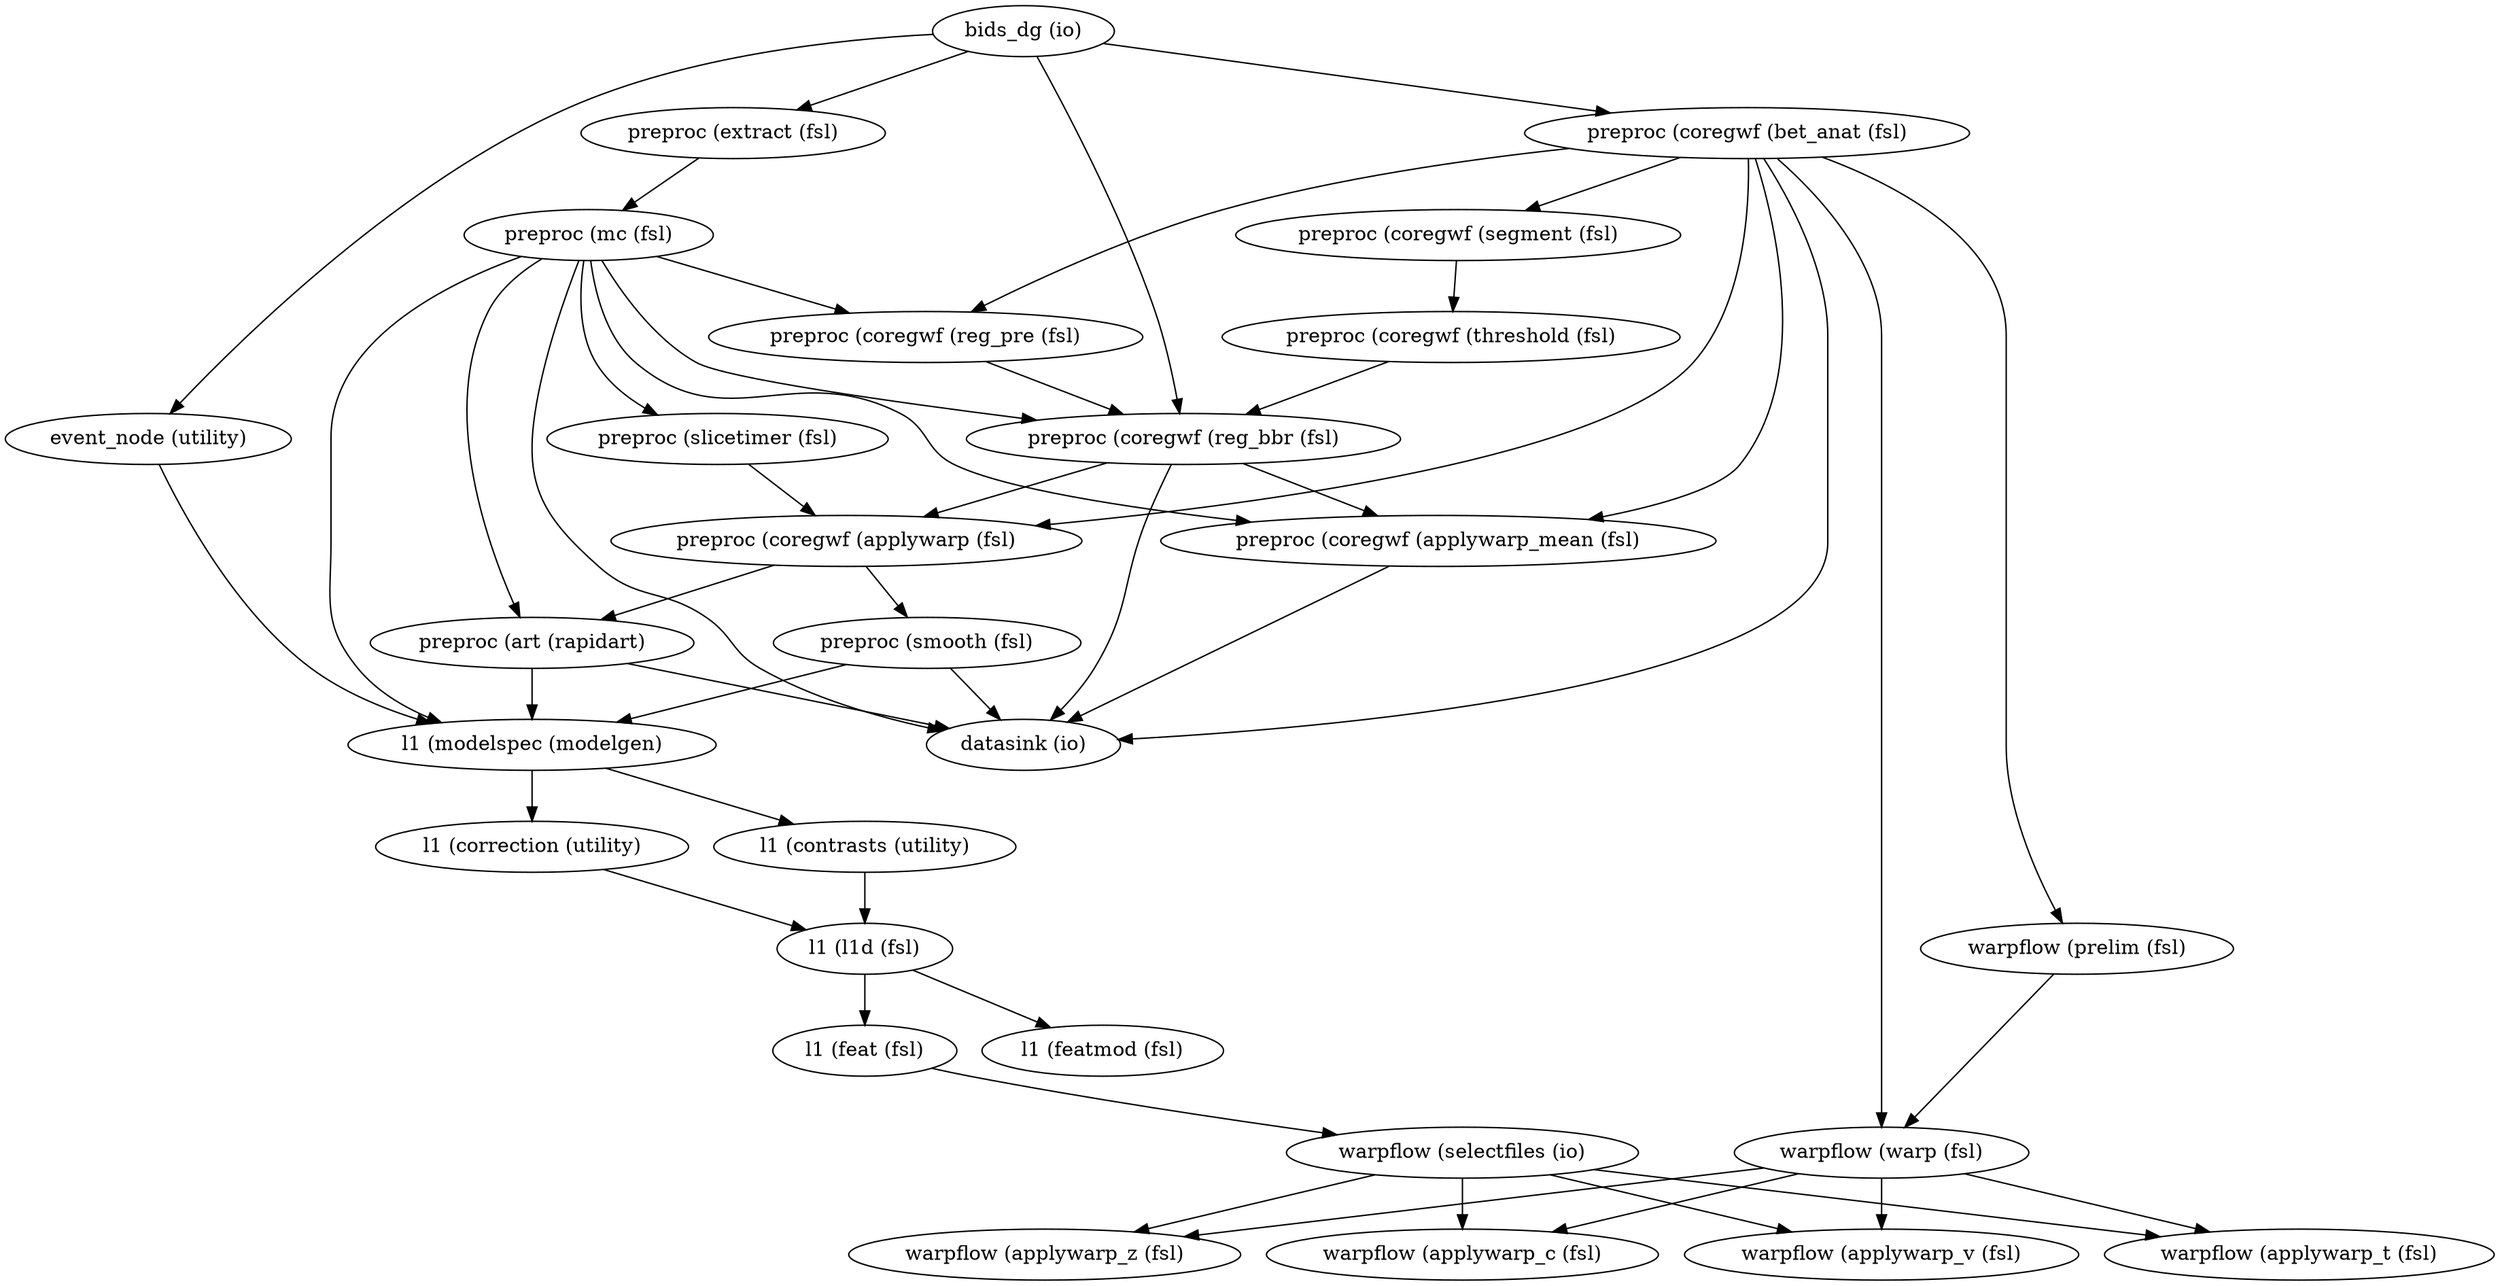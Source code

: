 strict digraph  {
"bids_dg (io)";
"event_node (utility)";
"preproc (extract (fsl)";
"preproc (coregwf (bet_anat (fsl)";
"preproc (coregwf (reg_bbr (fsl)";
"l1 (modelspec (modelgen)";
"preproc (mc (fsl)";
"datasink (io)";
"preproc (coregwf (reg_pre (fsl)";
"preproc (coregwf (applywarp (fsl)";
"preproc (coregwf (applywarp_mean (fsl)";
"preproc (coregwf (segment (fsl)";
"warpflow (warp (fsl)";
"warpflow (prelim (fsl)";
"preproc (slicetimer (fsl)";
"preproc (art (rapidart)";
"preproc (smooth (fsl)";
"preproc (coregwf (threshold (fsl)";
"l1 (correction (utility)";
"l1 (contrasts (utility)";
"l1 (feat (fsl)";
"warpflow (selectfiles (io)";
"l1 (l1d (fsl)";
"l1 (featmod (fsl)";
"warpflow (applywarp_t (fsl)";
"warpflow (applywarp_z (fsl)";
"warpflow (applywarp_c (fsl)";
"warpflow (applywarp_v (fsl)";
"bids_dg (io)" -> "event_node (utility)";
"bids_dg (io)" -> "preproc (extract (fsl)";
"bids_dg (io)" -> "preproc (coregwf (bet_anat (fsl)";
"bids_dg (io)" -> "preproc (coregwf (reg_bbr (fsl)";
"event_node (utility)" -> "l1 (modelspec (modelgen)";
"preproc (extract (fsl)" -> "preproc (mc (fsl)";
"preproc (coregwf (bet_anat (fsl)" -> "datasink (io)";
"preproc (coregwf (bet_anat (fsl)" -> "preproc (coregwf (reg_pre (fsl)";
"preproc (coregwf (bet_anat (fsl)" -> "preproc (coregwf (applywarp (fsl)";
"preproc (coregwf (bet_anat (fsl)" -> "preproc (coregwf (applywarp_mean (fsl)";
"preproc (coregwf (bet_anat (fsl)" -> "preproc (coregwf (segment (fsl)";
"preproc (coregwf (bet_anat (fsl)" -> "warpflow (warp (fsl)";
"preproc (coregwf (bet_anat (fsl)" -> "warpflow (prelim (fsl)";
"preproc (coregwf (reg_bbr (fsl)" -> "datasink (io)";
"preproc (coregwf (reg_bbr (fsl)" -> "preproc (coregwf (applywarp (fsl)";
"preproc (coregwf (reg_bbr (fsl)" -> "preproc (coregwf (applywarp_mean (fsl)";
"l1 (modelspec (modelgen)" -> "l1 (correction (utility)";
"l1 (modelspec (modelgen)" -> "l1 (contrasts (utility)";
"preproc (mc (fsl)" -> "datasink (io)";
"preproc (mc (fsl)" -> "preproc (slicetimer (fsl)";
"preproc (mc (fsl)" -> "preproc (art (rapidart)";
"preproc (mc (fsl)" -> "preproc (coregwf (reg_pre (fsl)";
"preproc (mc (fsl)" -> "preproc (coregwf (applywarp_mean (fsl)";
"preproc (mc (fsl)" -> "preproc (coregwf (reg_bbr (fsl)";
"preproc (mc (fsl)" -> "l1 (modelspec (modelgen)";
"preproc (coregwf (reg_pre (fsl)" -> "preproc (coregwf (reg_bbr (fsl)";
"preproc (coregwf (applywarp (fsl)" -> "preproc (art (rapidart)";
"preproc (coregwf (applywarp (fsl)" -> "preproc (smooth (fsl)";
"preproc (coregwf (applywarp_mean (fsl)" -> "datasink (io)";
"preproc (coregwf (segment (fsl)" -> "preproc (coregwf (threshold (fsl)";
"warpflow (warp (fsl)" -> "warpflow (applywarp_t (fsl)";
"warpflow (warp (fsl)" -> "warpflow (applywarp_z (fsl)";
"warpflow (warp (fsl)" -> "warpflow (applywarp_c (fsl)";
"warpflow (warp (fsl)" -> "warpflow (applywarp_v (fsl)";
"warpflow (prelim (fsl)" -> "warpflow (warp (fsl)";
"preproc (slicetimer (fsl)" -> "preproc (coregwf (applywarp (fsl)";
"preproc (art (rapidart)" -> "datasink (io)";
"preproc (art (rapidart)" -> "l1 (modelspec (modelgen)";
"preproc (smooth (fsl)" -> "datasink (io)";
"preproc (smooth (fsl)" -> "l1 (modelspec (modelgen)";
"preproc (coregwf (threshold (fsl)" -> "preproc (coregwf (reg_bbr (fsl)";
"l1 (correction (utility)" -> "l1 (l1d (fsl)";
"l1 (contrasts (utility)" -> "l1 (l1d (fsl)";
"l1 (feat (fsl)" -> "warpflow (selectfiles (io)";
"warpflow (selectfiles (io)" -> "warpflow (applywarp_t (fsl)";
"warpflow (selectfiles (io)" -> "warpflow (applywarp_z (fsl)";
"warpflow (selectfiles (io)" -> "warpflow (applywarp_c (fsl)";
"warpflow (selectfiles (io)" -> "warpflow (applywarp_v (fsl)";
"l1 (l1d (fsl)" -> "l1 (featmod (fsl)";
"l1 (l1d (fsl)" -> "l1 (feat (fsl)";
}
